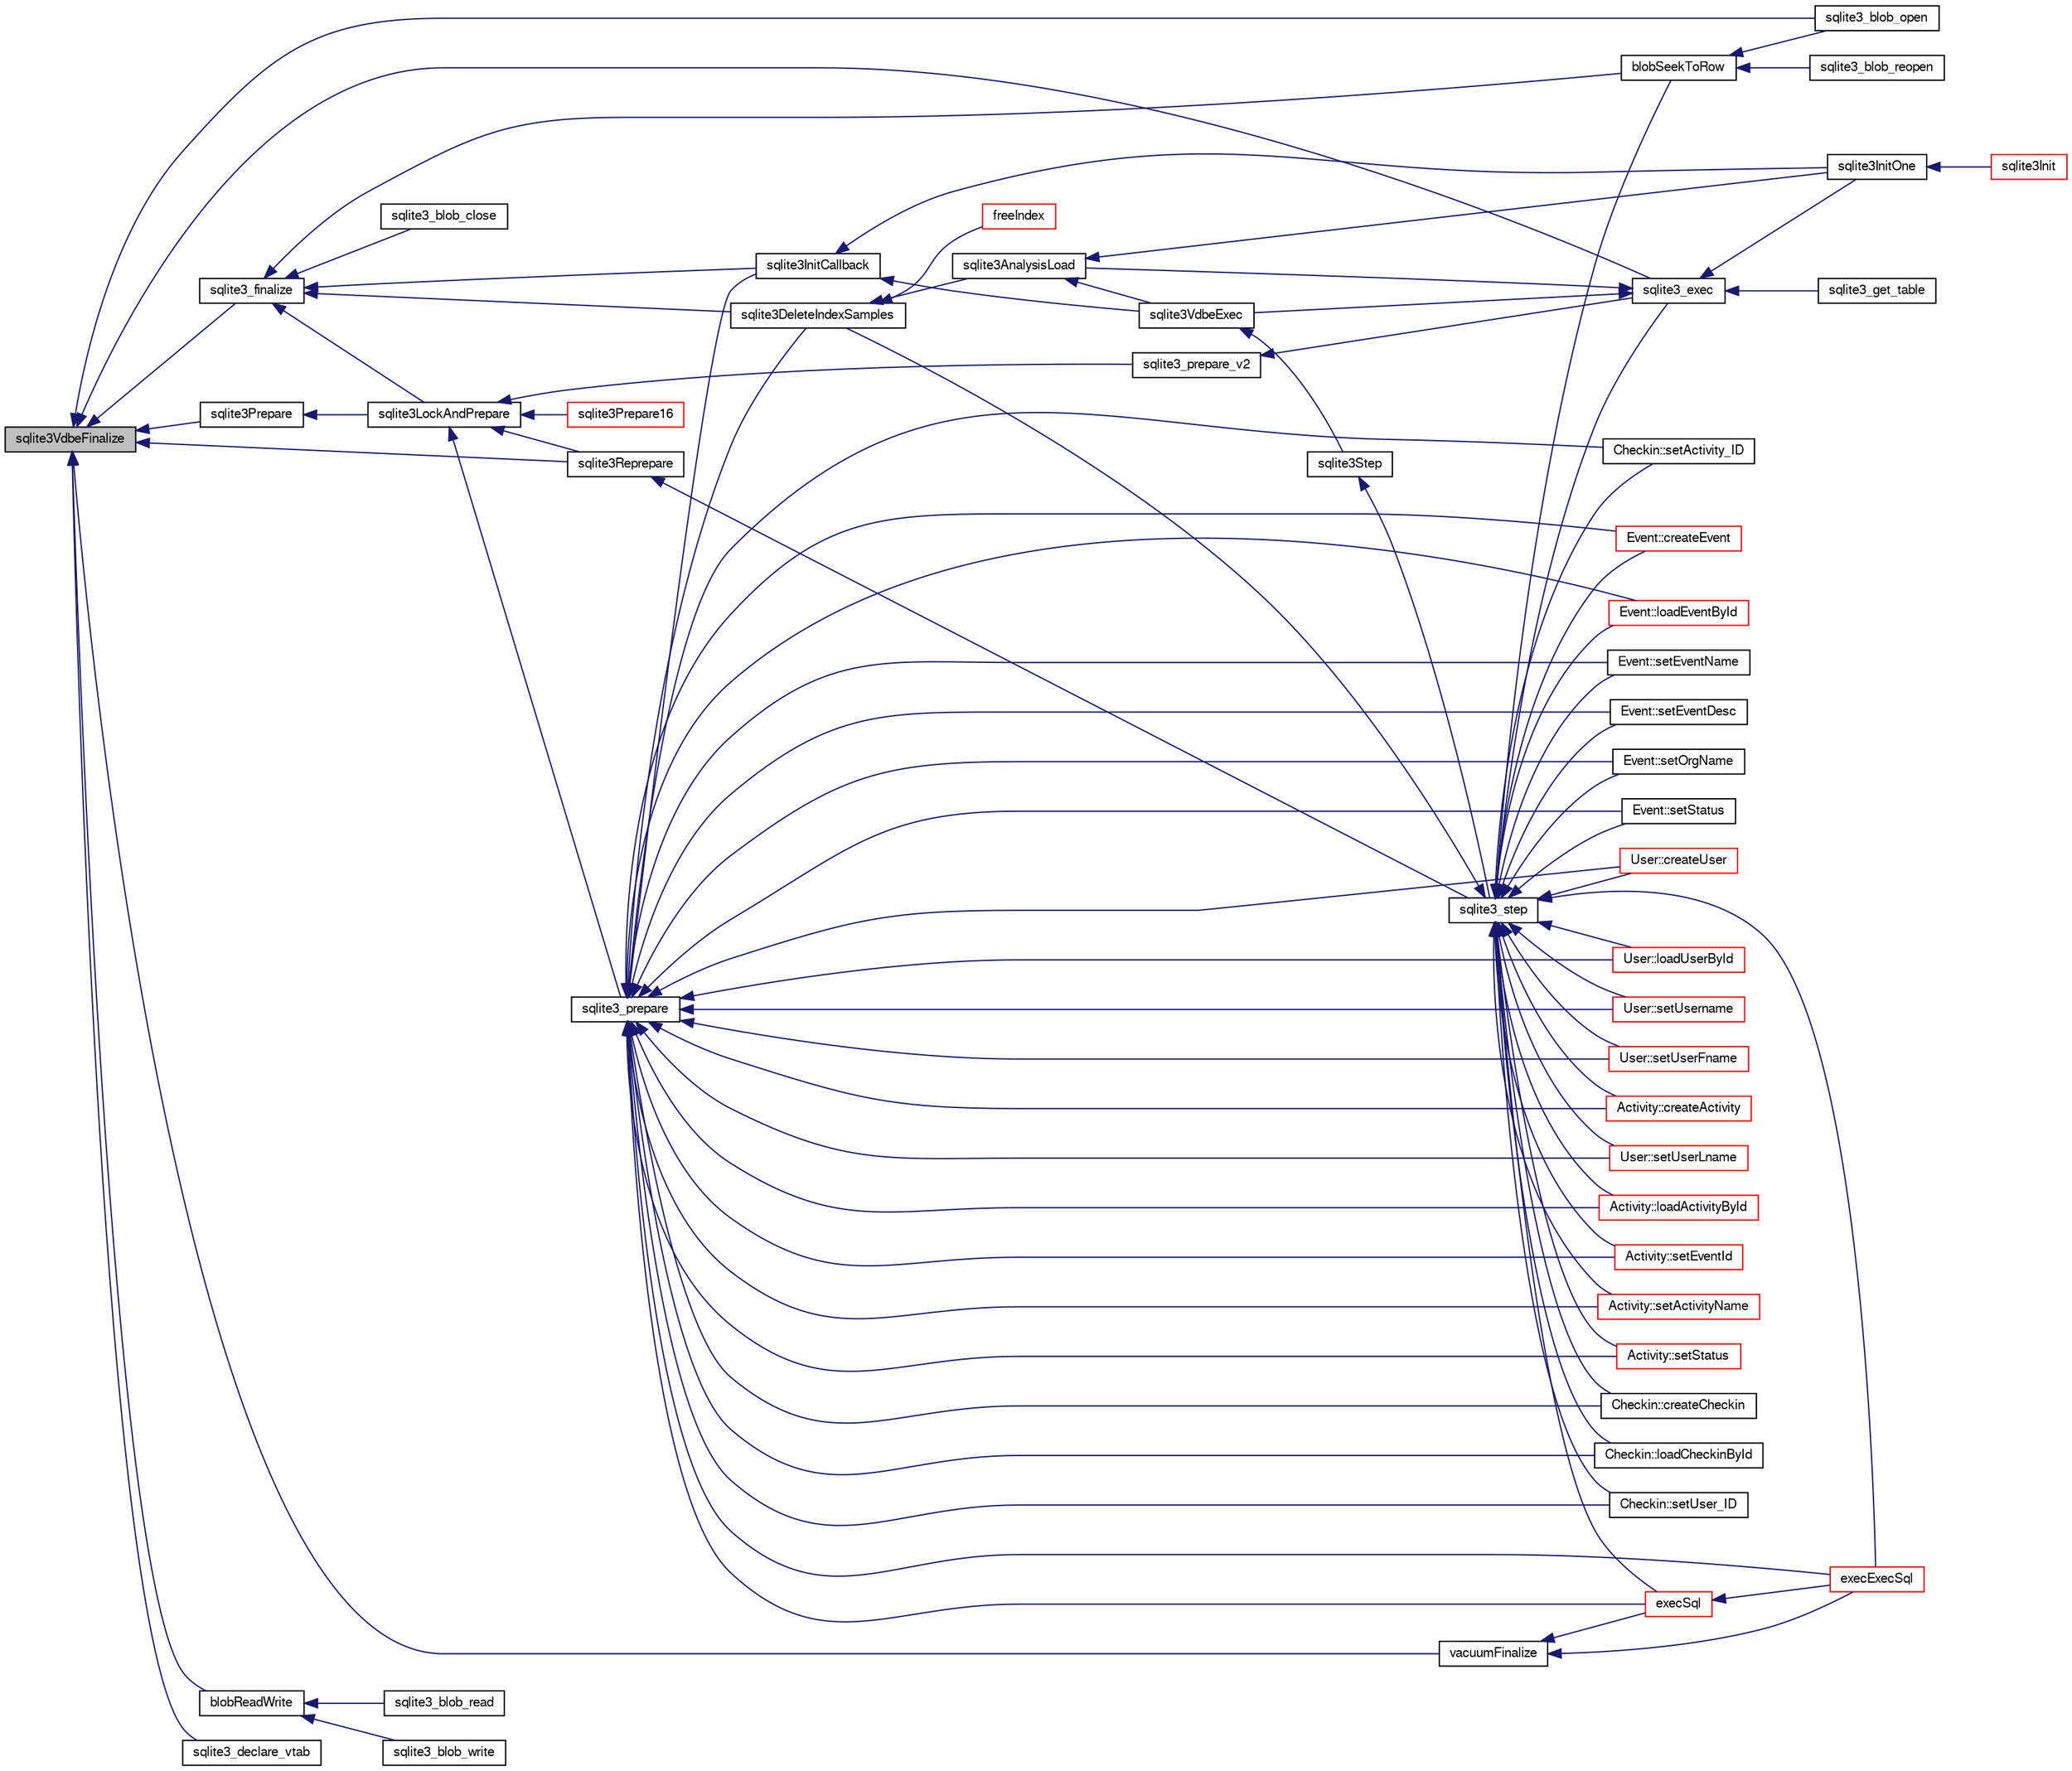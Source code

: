 digraph "sqlite3VdbeFinalize"
{
  edge [fontname="FreeSans",fontsize="10",labelfontname="FreeSans",labelfontsize="10"];
  node [fontname="FreeSans",fontsize="10",shape=record];
  rankdir="LR";
  Node752945 [label="sqlite3VdbeFinalize",height=0.2,width=0.4,color="black", fillcolor="grey75", style="filled", fontcolor="black"];
  Node752945 -> Node752946 [dir="back",color="midnightblue",fontsize="10",style="solid",fontname="FreeSans"];
  Node752946 [label="sqlite3_finalize",height=0.2,width=0.4,color="black", fillcolor="white", style="filled",URL="$sqlite3_8h.html#a801195c0f771d40bb4be1e40f3b88945"];
  Node752946 -> Node752947 [dir="back",color="midnightblue",fontsize="10",style="solid",fontname="FreeSans"];
  Node752947 [label="blobSeekToRow",height=0.2,width=0.4,color="black", fillcolor="white", style="filled",URL="$sqlite3_8c.html#afff57e13332b98c8a44a7cebe38962ab"];
  Node752947 -> Node752948 [dir="back",color="midnightblue",fontsize="10",style="solid",fontname="FreeSans"];
  Node752948 [label="sqlite3_blob_open",height=0.2,width=0.4,color="black", fillcolor="white", style="filled",URL="$sqlite3_8h.html#adb8ad839a5bdd62a43785132bc7dd518"];
  Node752947 -> Node752949 [dir="back",color="midnightblue",fontsize="10",style="solid",fontname="FreeSans"];
  Node752949 [label="sqlite3_blob_reopen",height=0.2,width=0.4,color="black", fillcolor="white", style="filled",URL="$sqlite3_8h.html#abc77c24fdc0150138490359a94360f7e"];
  Node752946 -> Node752950 [dir="back",color="midnightblue",fontsize="10",style="solid",fontname="FreeSans"];
  Node752950 [label="sqlite3_blob_close",height=0.2,width=0.4,color="black", fillcolor="white", style="filled",URL="$sqlite3_8h.html#a8885ae884821e14e1e4501183c5833d6"];
  Node752946 -> Node752951 [dir="back",color="midnightblue",fontsize="10",style="solid",fontname="FreeSans"];
  Node752951 [label="sqlite3DeleteIndexSamples",height=0.2,width=0.4,color="black", fillcolor="white", style="filled",URL="$sqlite3_8c.html#aaeda0302fbf61397ec009f65bed047ef"];
  Node752951 -> Node752952 [dir="back",color="midnightblue",fontsize="10",style="solid",fontname="FreeSans"];
  Node752952 [label="sqlite3AnalysisLoad",height=0.2,width=0.4,color="black", fillcolor="white", style="filled",URL="$sqlite3_8c.html#a48a2301c27e1d3d68708b9b8761b5a01"];
  Node752952 -> Node752953 [dir="back",color="midnightblue",fontsize="10",style="solid",fontname="FreeSans"];
  Node752953 [label="sqlite3VdbeExec",height=0.2,width=0.4,color="black", fillcolor="white", style="filled",URL="$sqlite3_8c.html#a8ce40a614bdc56719c4d642b1e4dfb21"];
  Node752953 -> Node752954 [dir="back",color="midnightblue",fontsize="10",style="solid",fontname="FreeSans"];
  Node752954 [label="sqlite3Step",height=0.2,width=0.4,color="black", fillcolor="white", style="filled",URL="$sqlite3_8c.html#a3f2872e873e2758a4beedad1d5113554"];
  Node752954 -> Node752955 [dir="back",color="midnightblue",fontsize="10",style="solid",fontname="FreeSans"];
  Node752955 [label="sqlite3_step",height=0.2,width=0.4,color="black", fillcolor="white", style="filled",URL="$sqlite3_8h.html#ac1e491ce36b7471eb28387f7d3c74334"];
  Node752955 -> Node752956 [dir="back",color="midnightblue",fontsize="10",style="solid",fontname="FreeSans"];
  Node752956 [label="Activity::createActivity",height=0.2,width=0.4,color="red", fillcolor="white", style="filled",URL="$classActivity.html#a813cc5e52c14ab49b39014c134e3425b"];
  Node752955 -> Node752959 [dir="back",color="midnightblue",fontsize="10",style="solid",fontname="FreeSans"];
  Node752959 [label="Activity::loadActivityById",height=0.2,width=0.4,color="red", fillcolor="white", style="filled",URL="$classActivity.html#abe4ffb4f08a47212ebf9013259d9e7fd"];
  Node752955 -> Node752961 [dir="back",color="midnightblue",fontsize="10",style="solid",fontname="FreeSans"];
  Node752961 [label="Activity::setEventId",height=0.2,width=0.4,color="red", fillcolor="white", style="filled",URL="$classActivity.html#adb1d0fd0d08f473e068f0a4086bfa9ca"];
  Node752955 -> Node752962 [dir="back",color="midnightblue",fontsize="10",style="solid",fontname="FreeSans"];
  Node752962 [label="Activity::setActivityName",height=0.2,width=0.4,color="red", fillcolor="white", style="filled",URL="$classActivity.html#a62dc3737b33915a36086f9dd26d16a81"];
  Node752955 -> Node752963 [dir="back",color="midnightblue",fontsize="10",style="solid",fontname="FreeSans"];
  Node752963 [label="Activity::setStatus",height=0.2,width=0.4,color="red", fillcolor="white", style="filled",URL="$classActivity.html#af618135a7738f4d2a7ee147a8ef912ea"];
  Node752955 -> Node752964 [dir="back",color="midnightblue",fontsize="10",style="solid",fontname="FreeSans"];
  Node752964 [label="Checkin::createCheckin",height=0.2,width=0.4,color="black", fillcolor="white", style="filled",URL="$classCheckin.html#a4e40acdf7fff0e607f6de4f24f3a163c"];
  Node752955 -> Node752965 [dir="back",color="midnightblue",fontsize="10",style="solid",fontname="FreeSans"];
  Node752965 [label="Checkin::loadCheckinById",height=0.2,width=0.4,color="black", fillcolor="white", style="filled",URL="$classCheckin.html#a3461f70ea6c68475225f2a07f78a21e0"];
  Node752955 -> Node752966 [dir="back",color="midnightblue",fontsize="10",style="solid",fontname="FreeSans"];
  Node752966 [label="Checkin::setUser_ID",height=0.2,width=0.4,color="black", fillcolor="white", style="filled",URL="$classCheckin.html#a76ab640f4f912876dbebf183db5359c6"];
  Node752955 -> Node752967 [dir="back",color="midnightblue",fontsize="10",style="solid",fontname="FreeSans"];
  Node752967 [label="Checkin::setActivity_ID",height=0.2,width=0.4,color="black", fillcolor="white", style="filled",URL="$classCheckin.html#ab2ff3ec2604ec73a42af25874a00b232"];
  Node752955 -> Node752968 [dir="back",color="midnightblue",fontsize="10",style="solid",fontname="FreeSans"];
  Node752968 [label="Event::createEvent",height=0.2,width=0.4,color="red", fillcolor="white", style="filled",URL="$classEvent.html#a77adb9f4a46ffb32c2d931f0691f5903"];
  Node752955 -> Node752969 [dir="back",color="midnightblue",fontsize="10",style="solid",fontname="FreeSans"];
  Node752969 [label="Event::loadEventById",height=0.2,width=0.4,color="red", fillcolor="white", style="filled",URL="$classEvent.html#afa66cea33f722dbeecb69cc98fdea055"];
  Node752955 -> Node752970 [dir="back",color="midnightblue",fontsize="10",style="solid",fontname="FreeSans"];
  Node752970 [label="Event::setEventName",height=0.2,width=0.4,color="black", fillcolor="white", style="filled",URL="$classEvent.html#a10596b6ca077df05184e30d62b08729d"];
  Node752955 -> Node752971 [dir="back",color="midnightblue",fontsize="10",style="solid",fontname="FreeSans"];
  Node752971 [label="Event::setEventDesc",height=0.2,width=0.4,color="black", fillcolor="white", style="filled",URL="$classEvent.html#ae36b8377dcae792f1c5c4726024c981b"];
  Node752955 -> Node752972 [dir="back",color="midnightblue",fontsize="10",style="solid",fontname="FreeSans"];
  Node752972 [label="Event::setOrgName",height=0.2,width=0.4,color="black", fillcolor="white", style="filled",URL="$classEvent.html#a19aac0f776bd764563a54977656cf680"];
  Node752955 -> Node752973 [dir="back",color="midnightblue",fontsize="10",style="solid",fontname="FreeSans"];
  Node752973 [label="Event::setStatus",height=0.2,width=0.4,color="black", fillcolor="white", style="filled",URL="$classEvent.html#ab0a6b9285af0f4172eb841e2b80f8972"];
  Node752955 -> Node752947 [dir="back",color="midnightblue",fontsize="10",style="solid",fontname="FreeSans"];
  Node752955 -> Node752951 [dir="back",color="midnightblue",fontsize="10",style="solid",fontname="FreeSans"];
  Node752955 -> Node752974 [dir="back",color="midnightblue",fontsize="10",style="solid",fontname="FreeSans"];
  Node752974 [label="sqlite3_exec",height=0.2,width=0.4,color="black", fillcolor="white", style="filled",URL="$sqlite3_8h.html#a97487ec8150e0bcc8fa392ab8f0e24db"];
  Node752974 -> Node752953 [dir="back",color="midnightblue",fontsize="10",style="solid",fontname="FreeSans"];
  Node752974 -> Node752952 [dir="back",color="midnightblue",fontsize="10",style="solid",fontname="FreeSans"];
  Node752974 -> Node752975 [dir="back",color="midnightblue",fontsize="10",style="solid",fontname="FreeSans"];
  Node752975 [label="sqlite3InitOne",height=0.2,width=0.4,color="black", fillcolor="white", style="filled",URL="$sqlite3_8c.html#ac4318b25df65269906b0379251fe9b85"];
  Node752975 -> Node752976 [dir="back",color="midnightblue",fontsize="10",style="solid",fontname="FreeSans"];
  Node752976 [label="sqlite3Init",height=0.2,width=0.4,color="red", fillcolor="white", style="filled",URL="$sqlite3_8c.html#aed74e3dc765631a833f522f425ff5a48"];
  Node752974 -> Node753076 [dir="back",color="midnightblue",fontsize="10",style="solid",fontname="FreeSans"];
  Node753076 [label="sqlite3_get_table",height=0.2,width=0.4,color="black", fillcolor="white", style="filled",URL="$sqlite3_8h.html#a5effeac4e12df57beaa35c5be1f61579"];
  Node752955 -> Node753077 [dir="back",color="midnightblue",fontsize="10",style="solid",fontname="FreeSans"];
  Node753077 [label="execSql",height=0.2,width=0.4,color="red", fillcolor="white", style="filled",URL="$sqlite3_8c.html#a7d16651b98a110662f4c265eff0246cb"];
  Node753077 -> Node753078 [dir="back",color="midnightblue",fontsize="10",style="solid",fontname="FreeSans"];
  Node753078 [label="execExecSql",height=0.2,width=0.4,color="red", fillcolor="white", style="filled",URL="$sqlite3_8c.html#ac1be09a6c047f21133d16378d301e0d4"];
  Node752955 -> Node753078 [dir="back",color="midnightblue",fontsize="10",style="solid",fontname="FreeSans"];
  Node752955 -> Node753080 [dir="back",color="midnightblue",fontsize="10",style="solid",fontname="FreeSans"];
  Node753080 [label="User::createUser",height=0.2,width=0.4,color="red", fillcolor="white", style="filled",URL="$classUser.html#a22ed673939e8cc0a136130b809bba513"];
  Node752955 -> Node753081 [dir="back",color="midnightblue",fontsize="10",style="solid",fontname="FreeSans"];
  Node753081 [label="User::loadUserById",height=0.2,width=0.4,color="red", fillcolor="white", style="filled",URL="$classUser.html#a863377665b7fb83c5547dcf9727f5092"];
  Node752955 -> Node753082 [dir="back",color="midnightblue",fontsize="10",style="solid",fontname="FreeSans"];
  Node753082 [label="User::setUsername",height=0.2,width=0.4,color="red", fillcolor="white", style="filled",URL="$classUser.html#aa0497022a136cb78de785b0a39ae60b1"];
  Node752955 -> Node753083 [dir="back",color="midnightblue",fontsize="10",style="solid",fontname="FreeSans"];
  Node753083 [label="User::setUserFname",height=0.2,width=0.4,color="red", fillcolor="white", style="filled",URL="$classUser.html#a72657eb55cd0ca437b4841a43f19912f"];
  Node752955 -> Node753084 [dir="back",color="midnightblue",fontsize="10",style="solid",fontname="FreeSans"];
  Node753084 [label="User::setUserLname",height=0.2,width=0.4,color="red", fillcolor="white", style="filled",URL="$classUser.html#aa25973387e5afe1aa6f60dd6545e33b5"];
  Node752952 -> Node752975 [dir="back",color="midnightblue",fontsize="10",style="solid",fontname="FreeSans"];
  Node752951 -> Node753085 [dir="back",color="midnightblue",fontsize="10",style="solid",fontname="FreeSans"];
  Node753085 [label="freeIndex",height=0.2,width=0.4,color="red", fillcolor="white", style="filled",URL="$sqlite3_8c.html#a00907c99c18d5bcb9d0b38c077146c31"];
  Node752946 -> Node753141 [dir="back",color="midnightblue",fontsize="10",style="solid",fontname="FreeSans"];
  Node753141 [label="sqlite3InitCallback",height=0.2,width=0.4,color="black", fillcolor="white", style="filled",URL="$sqlite3_8c.html#a5183ff3c8b5311c7332250013ee018b3"];
  Node753141 -> Node752953 [dir="back",color="midnightblue",fontsize="10",style="solid",fontname="FreeSans"];
  Node753141 -> Node752975 [dir="back",color="midnightblue",fontsize="10",style="solid",fontname="FreeSans"];
  Node752946 -> Node753138 [dir="back",color="midnightblue",fontsize="10",style="solid",fontname="FreeSans"];
  Node753138 [label="sqlite3LockAndPrepare",height=0.2,width=0.4,color="black", fillcolor="white", style="filled",URL="$sqlite3_8c.html#a5db1ec5589aa2b02c6d979211a8789bd"];
  Node753138 -> Node753139 [dir="back",color="midnightblue",fontsize="10",style="solid",fontname="FreeSans"];
  Node753139 [label="sqlite3Reprepare",height=0.2,width=0.4,color="black", fillcolor="white", style="filled",URL="$sqlite3_8c.html#a7e2f7299cc947d07e782f6ac561fa937"];
  Node753139 -> Node752955 [dir="back",color="midnightblue",fontsize="10",style="solid",fontname="FreeSans"];
  Node753138 -> Node753140 [dir="back",color="midnightblue",fontsize="10",style="solid",fontname="FreeSans"];
  Node753140 [label="sqlite3_prepare",height=0.2,width=0.4,color="black", fillcolor="white", style="filled",URL="$sqlite3_8h.html#a8c39e7b9dbeff01f0a399b46d4b29f1c"];
  Node753140 -> Node752956 [dir="back",color="midnightblue",fontsize="10",style="solid",fontname="FreeSans"];
  Node753140 -> Node752959 [dir="back",color="midnightblue",fontsize="10",style="solid",fontname="FreeSans"];
  Node753140 -> Node752961 [dir="back",color="midnightblue",fontsize="10",style="solid",fontname="FreeSans"];
  Node753140 -> Node752962 [dir="back",color="midnightblue",fontsize="10",style="solid",fontname="FreeSans"];
  Node753140 -> Node752963 [dir="back",color="midnightblue",fontsize="10",style="solid",fontname="FreeSans"];
  Node753140 -> Node752964 [dir="back",color="midnightblue",fontsize="10",style="solid",fontname="FreeSans"];
  Node753140 -> Node752965 [dir="back",color="midnightblue",fontsize="10",style="solid",fontname="FreeSans"];
  Node753140 -> Node752966 [dir="back",color="midnightblue",fontsize="10",style="solid",fontname="FreeSans"];
  Node753140 -> Node752967 [dir="back",color="midnightblue",fontsize="10",style="solid",fontname="FreeSans"];
  Node753140 -> Node752968 [dir="back",color="midnightblue",fontsize="10",style="solid",fontname="FreeSans"];
  Node753140 -> Node752969 [dir="back",color="midnightblue",fontsize="10",style="solid",fontname="FreeSans"];
  Node753140 -> Node752970 [dir="back",color="midnightblue",fontsize="10",style="solid",fontname="FreeSans"];
  Node753140 -> Node752971 [dir="back",color="midnightblue",fontsize="10",style="solid",fontname="FreeSans"];
  Node753140 -> Node752972 [dir="back",color="midnightblue",fontsize="10",style="solid",fontname="FreeSans"];
  Node753140 -> Node752973 [dir="back",color="midnightblue",fontsize="10",style="solid",fontname="FreeSans"];
  Node753140 -> Node752951 [dir="back",color="midnightblue",fontsize="10",style="solid",fontname="FreeSans"];
  Node753140 -> Node753141 [dir="back",color="midnightblue",fontsize="10",style="solid",fontname="FreeSans"];
  Node753140 -> Node753077 [dir="back",color="midnightblue",fontsize="10",style="solid",fontname="FreeSans"];
  Node753140 -> Node753078 [dir="back",color="midnightblue",fontsize="10",style="solid",fontname="FreeSans"];
  Node753140 -> Node753080 [dir="back",color="midnightblue",fontsize="10",style="solid",fontname="FreeSans"];
  Node753140 -> Node753081 [dir="back",color="midnightblue",fontsize="10",style="solid",fontname="FreeSans"];
  Node753140 -> Node753082 [dir="back",color="midnightblue",fontsize="10",style="solid",fontname="FreeSans"];
  Node753140 -> Node753083 [dir="back",color="midnightblue",fontsize="10",style="solid",fontname="FreeSans"];
  Node753140 -> Node753084 [dir="back",color="midnightblue",fontsize="10",style="solid",fontname="FreeSans"];
  Node753138 -> Node753142 [dir="back",color="midnightblue",fontsize="10",style="solid",fontname="FreeSans"];
  Node753142 [label="sqlite3_prepare_v2",height=0.2,width=0.4,color="black", fillcolor="white", style="filled",URL="$sqlite3_8h.html#a85d4203bb54c984c5325c2f5b3664985"];
  Node753142 -> Node752974 [dir="back",color="midnightblue",fontsize="10",style="solid",fontname="FreeSans"];
  Node753138 -> Node753143 [dir="back",color="midnightblue",fontsize="10",style="solid",fontname="FreeSans"];
  Node753143 [label="sqlite3Prepare16",height=0.2,width=0.4,color="red", fillcolor="white", style="filled",URL="$sqlite3_8c.html#a5842e6724b91885125f83c438da1f15b"];
  Node752945 -> Node752948 [dir="back",color="midnightblue",fontsize="10",style="solid",fontname="FreeSans"];
  Node752945 -> Node753202 [dir="back",color="midnightblue",fontsize="10",style="solid",fontname="FreeSans"];
  Node753202 [label="blobReadWrite",height=0.2,width=0.4,color="black", fillcolor="white", style="filled",URL="$sqlite3_8c.html#a6c1d57e4337ee1b8655215c06dea4046"];
  Node753202 -> Node753203 [dir="back",color="midnightblue",fontsize="10",style="solid",fontname="FreeSans"];
  Node753203 [label="sqlite3_blob_read",height=0.2,width=0.4,color="black", fillcolor="white", style="filled",URL="$sqlite3_8h.html#ae63f397da378931a64a597069ce3532a"];
  Node753202 -> Node753204 [dir="back",color="midnightblue",fontsize="10",style="solid",fontname="FreeSans"];
  Node753204 [label="sqlite3_blob_write",height=0.2,width=0.4,color="black", fillcolor="white", style="filled",URL="$sqlite3_8h.html#a0dd24c2ce4bfd36279ed96e8266b1d87"];
  Node752945 -> Node752974 [dir="back",color="midnightblue",fontsize="10",style="solid",fontname="FreeSans"];
  Node752945 -> Node753137 [dir="back",color="midnightblue",fontsize="10",style="solid",fontname="FreeSans"];
  Node753137 [label="sqlite3Prepare",height=0.2,width=0.4,color="black", fillcolor="white", style="filled",URL="$sqlite3_8c.html#acb25890858d0bf4b12eb7aae569f0c7b"];
  Node753137 -> Node753138 [dir="back",color="midnightblue",fontsize="10",style="solid",fontname="FreeSans"];
  Node752945 -> Node753139 [dir="back",color="midnightblue",fontsize="10",style="solid",fontname="FreeSans"];
  Node752945 -> Node753205 [dir="back",color="midnightblue",fontsize="10",style="solid",fontname="FreeSans"];
  Node753205 [label="vacuumFinalize",height=0.2,width=0.4,color="black", fillcolor="white", style="filled",URL="$sqlite3_8c.html#a632db76c46aca8f067d585295d2ada31"];
  Node753205 -> Node753077 [dir="back",color="midnightblue",fontsize="10",style="solid",fontname="FreeSans"];
  Node753205 -> Node753078 [dir="back",color="midnightblue",fontsize="10",style="solid",fontname="FreeSans"];
  Node752945 -> Node753146 [dir="back",color="midnightblue",fontsize="10",style="solid",fontname="FreeSans"];
  Node753146 [label="sqlite3_declare_vtab",height=0.2,width=0.4,color="black", fillcolor="white", style="filled",URL="$sqlite3_8h.html#a65393c41da76ae1470a7c7f4b4aca600"];
}
